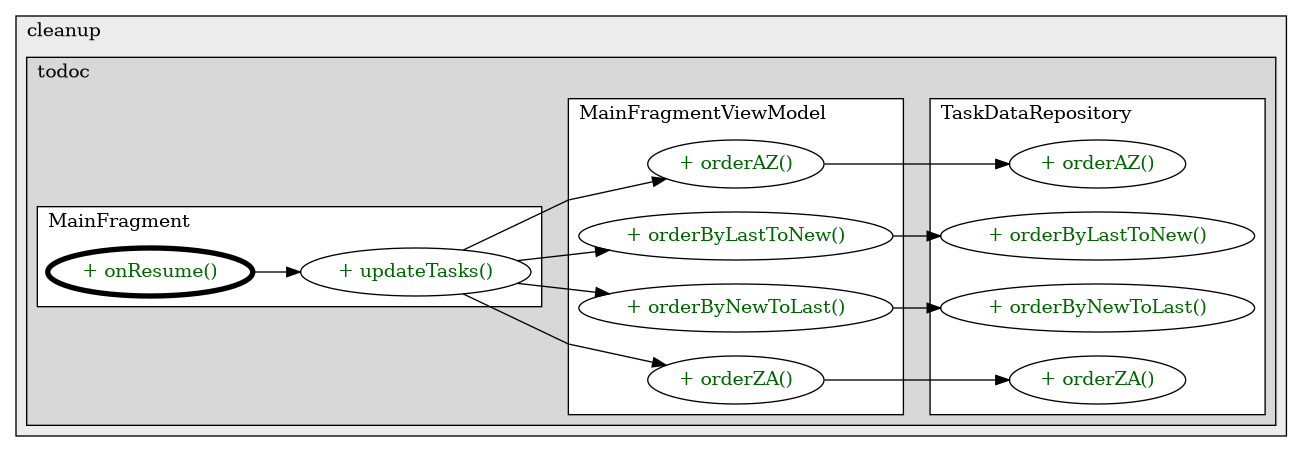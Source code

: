 @startuml

/' diagram meta data start
config=CallConfiguration;
{
  "rootMethod": "com.cleanup.todoc.ui.MainFragment#onResume()",
  "projectClassification": {
    "searchMode": "OpenProject", // OpenProject, AllProjects
    "includedProjects": "",
    "pathEndKeywords": "*.impl",
    "isClientPath": "",
    "isClientName": "",
    "isTestPath": "",
    "isTestName": "",
    "isMappingPath": "",
    "isMappingName": "",
    "isDataAccessPath": "",
    "isDataAccessName": "",
    "isDataStructurePath": "",
    "isDataStructureName": "",
    "isInterfaceStructuresPath": "",
    "isInterfaceStructuresName": "",
    "isEntryPointPath": "",
    "isEntryPointName": "",
    "treatFinalFieldsAsMandatory": false
  },
  "graphRestriction": {
    "classPackageExcludeFilter": "",
    "classPackageIncludeFilter": "",
    "classNameExcludeFilter": "",
    "classNameIncludeFilter": "",
    "methodNameExcludeFilter": "",
    "methodNameIncludeFilter": "",
    "removeByInheritance": "", // inheritance/annotation based filtering is done in a second step
    "removeByAnnotation": "",
    "removeByClassPackage": "", // cleanup the graph after inheritance/annotation based filtering is done
    "removeByClassName": "",
    "cutMappings": false,
    "cutEnum": true,
    "cutTests": true,
    "cutClient": true,
    "cutDataAccess": true,
    "cutInterfaceStructures": true,
    "cutDataStructures": true,
    "cutGetterAndSetter": true,
    "cutConstructors": true
  },
  "graphTraversal": {
    "forwardDepth": 3,
    "backwardDepth": 3,
    "classPackageExcludeFilter": "",
    "classPackageIncludeFilter": "",
    "classNameExcludeFilter": "",
    "classNameIncludeFilter": "",
    "methodNameExcludeFilter": "",
    "methodNameIncludeFilter": "",
    "hideMappings": false,
    "hideDataStructures": false,
    "hidePrivateMethods": true,
    "hideInterfaceCalls": true, // indirection: implementation -> interface (is hidden) -> implementation
    "onlyShowApplicationEntryPoints": false, // root node is included
    "useMethodCallsForStructureDiagram": "ForwardOnly" // ForwardOnly, BothDirections, No
  },
  "details": {
    "aggregation": "GroupByClass", // ByClass, GroupByClass, None
    "showMethodParametersTypes": false,
    "showMethodParametersNames": false,
    "showMethodReturnType": false,
    "showPackageLevels": 2,
    "showCallOrder": false,
    "edgeMode": "MethodsOnly", // TypesOnly, MethodsOnly, TypesAndMethods, MethodsAndDirectTypeUsage
    "showDetailedClassStructure": false
  },
  "rootClass": "com.cleanup.todoc.ui.MainFragment",
  "extensionCallbackMethod": "" // qualified.class.name#methodName - signature: public static String method(String)
}
diagram meta data end '/



digraph g {
    rankdir="LR"
    splines=polyline
    

'nodes 
subgraph cluster_856774308 { 
   	label=cleanup
	labeljust=l
	fillcolor="#ececec"
	style=filled
   
   subgraph cluster_1925994771 { 
   	label=todoc
	labeljust=l
	fillcolor="#d8d8d8"
	style=filled
   
   subgraph cluster_1606619991 { 
   	label=TaskDataRepository
	labeljust=l
	fillcolor=white
	style=filled
   
   TaskDataRepository1295645968XXXorderAZ0[
	label="+ orderAZ()"
	style=filled
	fillcolor=white
	tooltip="TaskDataRepository

null"
	fontcolor=darkgreen
];

TaskDataRepository1295645968XXXorderByLastToNew0[
	label="+ orderByLastToNew()"
	style=filled
	fillcolor=white
	tooltip="TaskDataRepository

null"
	fontcolor=darkgreen
];

TaskDataRepository1295645968XXXorderByNewToLast0[
	label="+ orderByNewToLast()"
	style=filled
	fillcolor=white
	tooltip="TaskDataRepository

null"
	fontcolor=darkgreen
];

TaskDataRepository1295645968XXXorderZA0[
	label="+ orderZA()"
	style=filled
	fillcolor=white
	tooltip="TaskDataRepository

null"
	fontcolor=darkgreen
];
} 

subgraph cluster_2009645033 { 
   	label=MainFragmentViewModel
	labeljust=l
	fillcolor=white
	style=filled
   
   MainFragmentViewModel592173596XXXorderAZ0[
	label="+ orderAZ()"
	style=filled
	fillcolor=white
	tooltip="MainFragmentViewModel

null"
	fontcolor=darkgreen
];

MainFragmentViewModel592173596XXXorderByLastToNew0[
	label="+ orderByLastToNew()"
	style=filled
	fillcolor=white
	tooltip="MainFragmentViewModel

null"
	fontcolor=darkgreen
];

MainFragmentViewModel592173596XXXorderByNewToLast0[
	label="+ orderByNewToLast()"
	style=filled
	fillcolor=white
	tooltip="MainFragmentViewModel

null"
	fontcolor=darkgreen
];

MainFragmentViewModel592173596XXXorderZA0[
	label="+ orderZA()"
	style=filled
	fillcolor=white
	tooltip="MainFragmentViewModel

null"
	fontcolor=darkgreen
];
} 

subgraph cluster_2144438821 { 
   	label=MainFragment
	labeljust=l
	fillcolor=white
	style=filled
   
   MainFragment592173596XXXonResume0[
	label="+ onResume()"
	style=filled
	fillcolor=white
	tooltip="MainFragment

null"
	penwidth=4
	fontcolor=darkgreen
];

MainFragment592173596XXXupdateTasks0[
	label="+ updateTasks()"
	style=filled
	fillcolor=white
	tooltip="MainFragment

&#10;  Updates the list of tasks in the UI&#10; "
	fontcolor=darkgreen
];
} 
} 
} 

'edges    
MainFragment592173596XXXonResume0 -> MainFragment592173596XXXupdateTasks0;
MainFragment592173596XXXupdateTasks0 -> MainFragmentViewModel592173596XXXorderAZ0;
MainFragment592173596XXXupdateTasks0 -> MainFragmentViewModel592173596XXXorderByLastToNew0;
MainFragment592173596XXXupdateTasks0 -> MainFragmentViewModel592173596XXXorderByNewToLast0;
MainFragment592173596XXXupdateTasks0 -> MainFragmentViewModel592173596XXXorderZA0;
MainFragmentViewModel592173596XXXorderAZ0 -> TaskDataRepository1295645968XXXorderAZ0;
MainFragmentViewModel592173596XXXorderByLastToNew0 -> TaskDataRepository1295645968XXXorderByLastToNew0;
MainFragmentViewModel592173596XXXorderByNewToLast0 -> TaskDataRepository1295645968XXXorderByNewToLast0;
MainFragmentViewModel592173596XXXorderZA0 -> TaskDataRepository1295645968XXXorderZA0;
    
}
@enduml